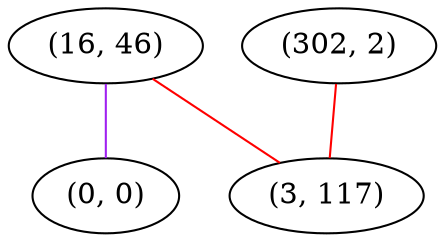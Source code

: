 graph "" {
"(16, 46)";
"(302, 2)";
"(0, 0)";
"(3, 117)";
"(16, 46)" -- "(0, 0)"  [color=purple, key=0, weight=4];
"(16, 46)" -- "(3, 117)"  [color=red, key=0, weight=1];
"(302, 2)" -- "(3, 117)"  [color=red, key=0, weight=1];
}
